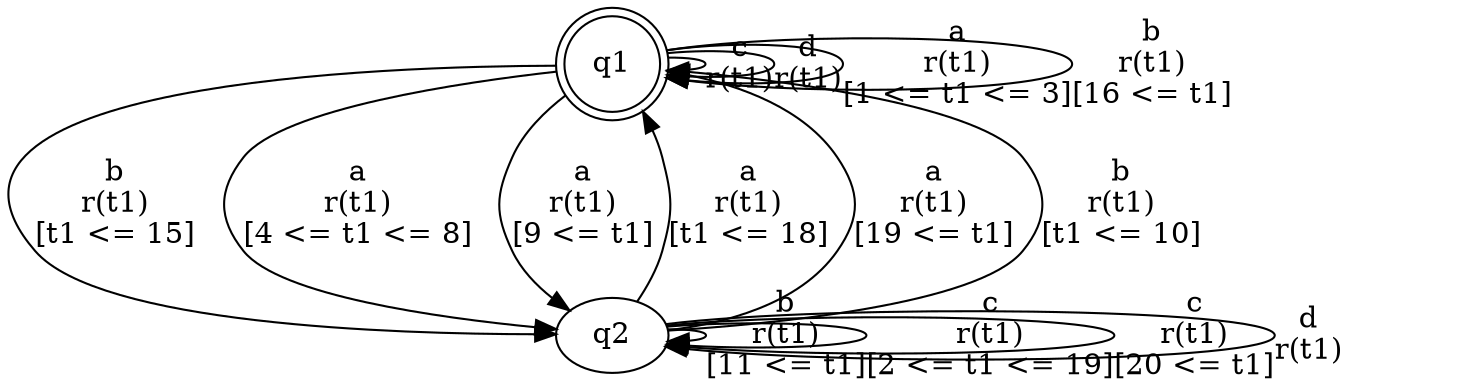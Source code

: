 digraph L {
	qq1[label=q1 shape=doublecircle]
	qq2[label=q2]
	qq1 -> qq1[label="c\nr(t1)\n"]
	qq1 -> qq2[label="b\nr(t1)\n[t1 <= 15]"]
	qq2 -> qq2[label="b\nr(t1)\n[11 <= t1]"]
	qq2 -> qq2[label="c\nr(t1)\n[2 <= t1 <= 19]"]
	qq2 -> qq1[label="a\nr(t1)\n[t1 <= 18]"]
	qq2 -> qq1[label="a\nr(t1)\n[19 <= t1]"]
	qq2 -> qq2[label="c\nr(t1)\n[20 <= t1]"]
	qq2 -> qq1[label="b\nr(t1)\n[t1 <= 10]"]
	qq2 -> qq2[label="d\nr(t1)\n"]
	qq1 -> qq1[label="d\nr(t1)\n"]
	qq1 -> qq2[label="a\nr(t1)\n[4 <= t1 <= 8]"]
	qq1 -> qq1[label="a\nr(t1)\n[1 <= t1 <= 3]"]
	qq1 -> qq1[label="b\nr(t1)\n[16 <= t1]"]
	qq1 -> qq2[label="a\nr(t1)\n[9 <= t1]"]
}

